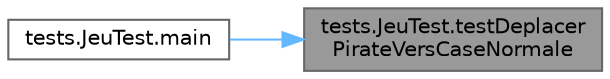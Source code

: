 digraph "tests.JeuTest.testDeplacerPirateVersCaseNormale"
{
 // LATEX_PDF_SIZE
  bgcolor="transparent";
  edge [fontname=Helvetica,fontsize=10,labelfontname=Helvetica,labelfontsize=10];
  node [fontname=Helvetica,fontsize=10,shape=box,height=0.2,width=0.4];
  rankdir="RL";
  Node1 [id="Node000001",label="tests.JeuTest.testDeplacer\lPirateVersCaseNormale",height=0.2,width=0.4,color="gray40", fillcolor="grey60", style="filled", fontcolor="black",tooltip=" "];
  Node1 -> Node2 [id="edge1_Node000001_Node000002",dir="back",color="steelblue1",style="solid",tooltip=" "];
  Node2 [id="Node000002",label="tests.JeuTest.main",height=0.2,width=0.4,color="grey40", fillcolor="white", style="filled",URL="$classtests_1_1_jeu_test.html#af28e2adb477f6de1b25d25eb0e8972bf",tooltip=" "];
}
